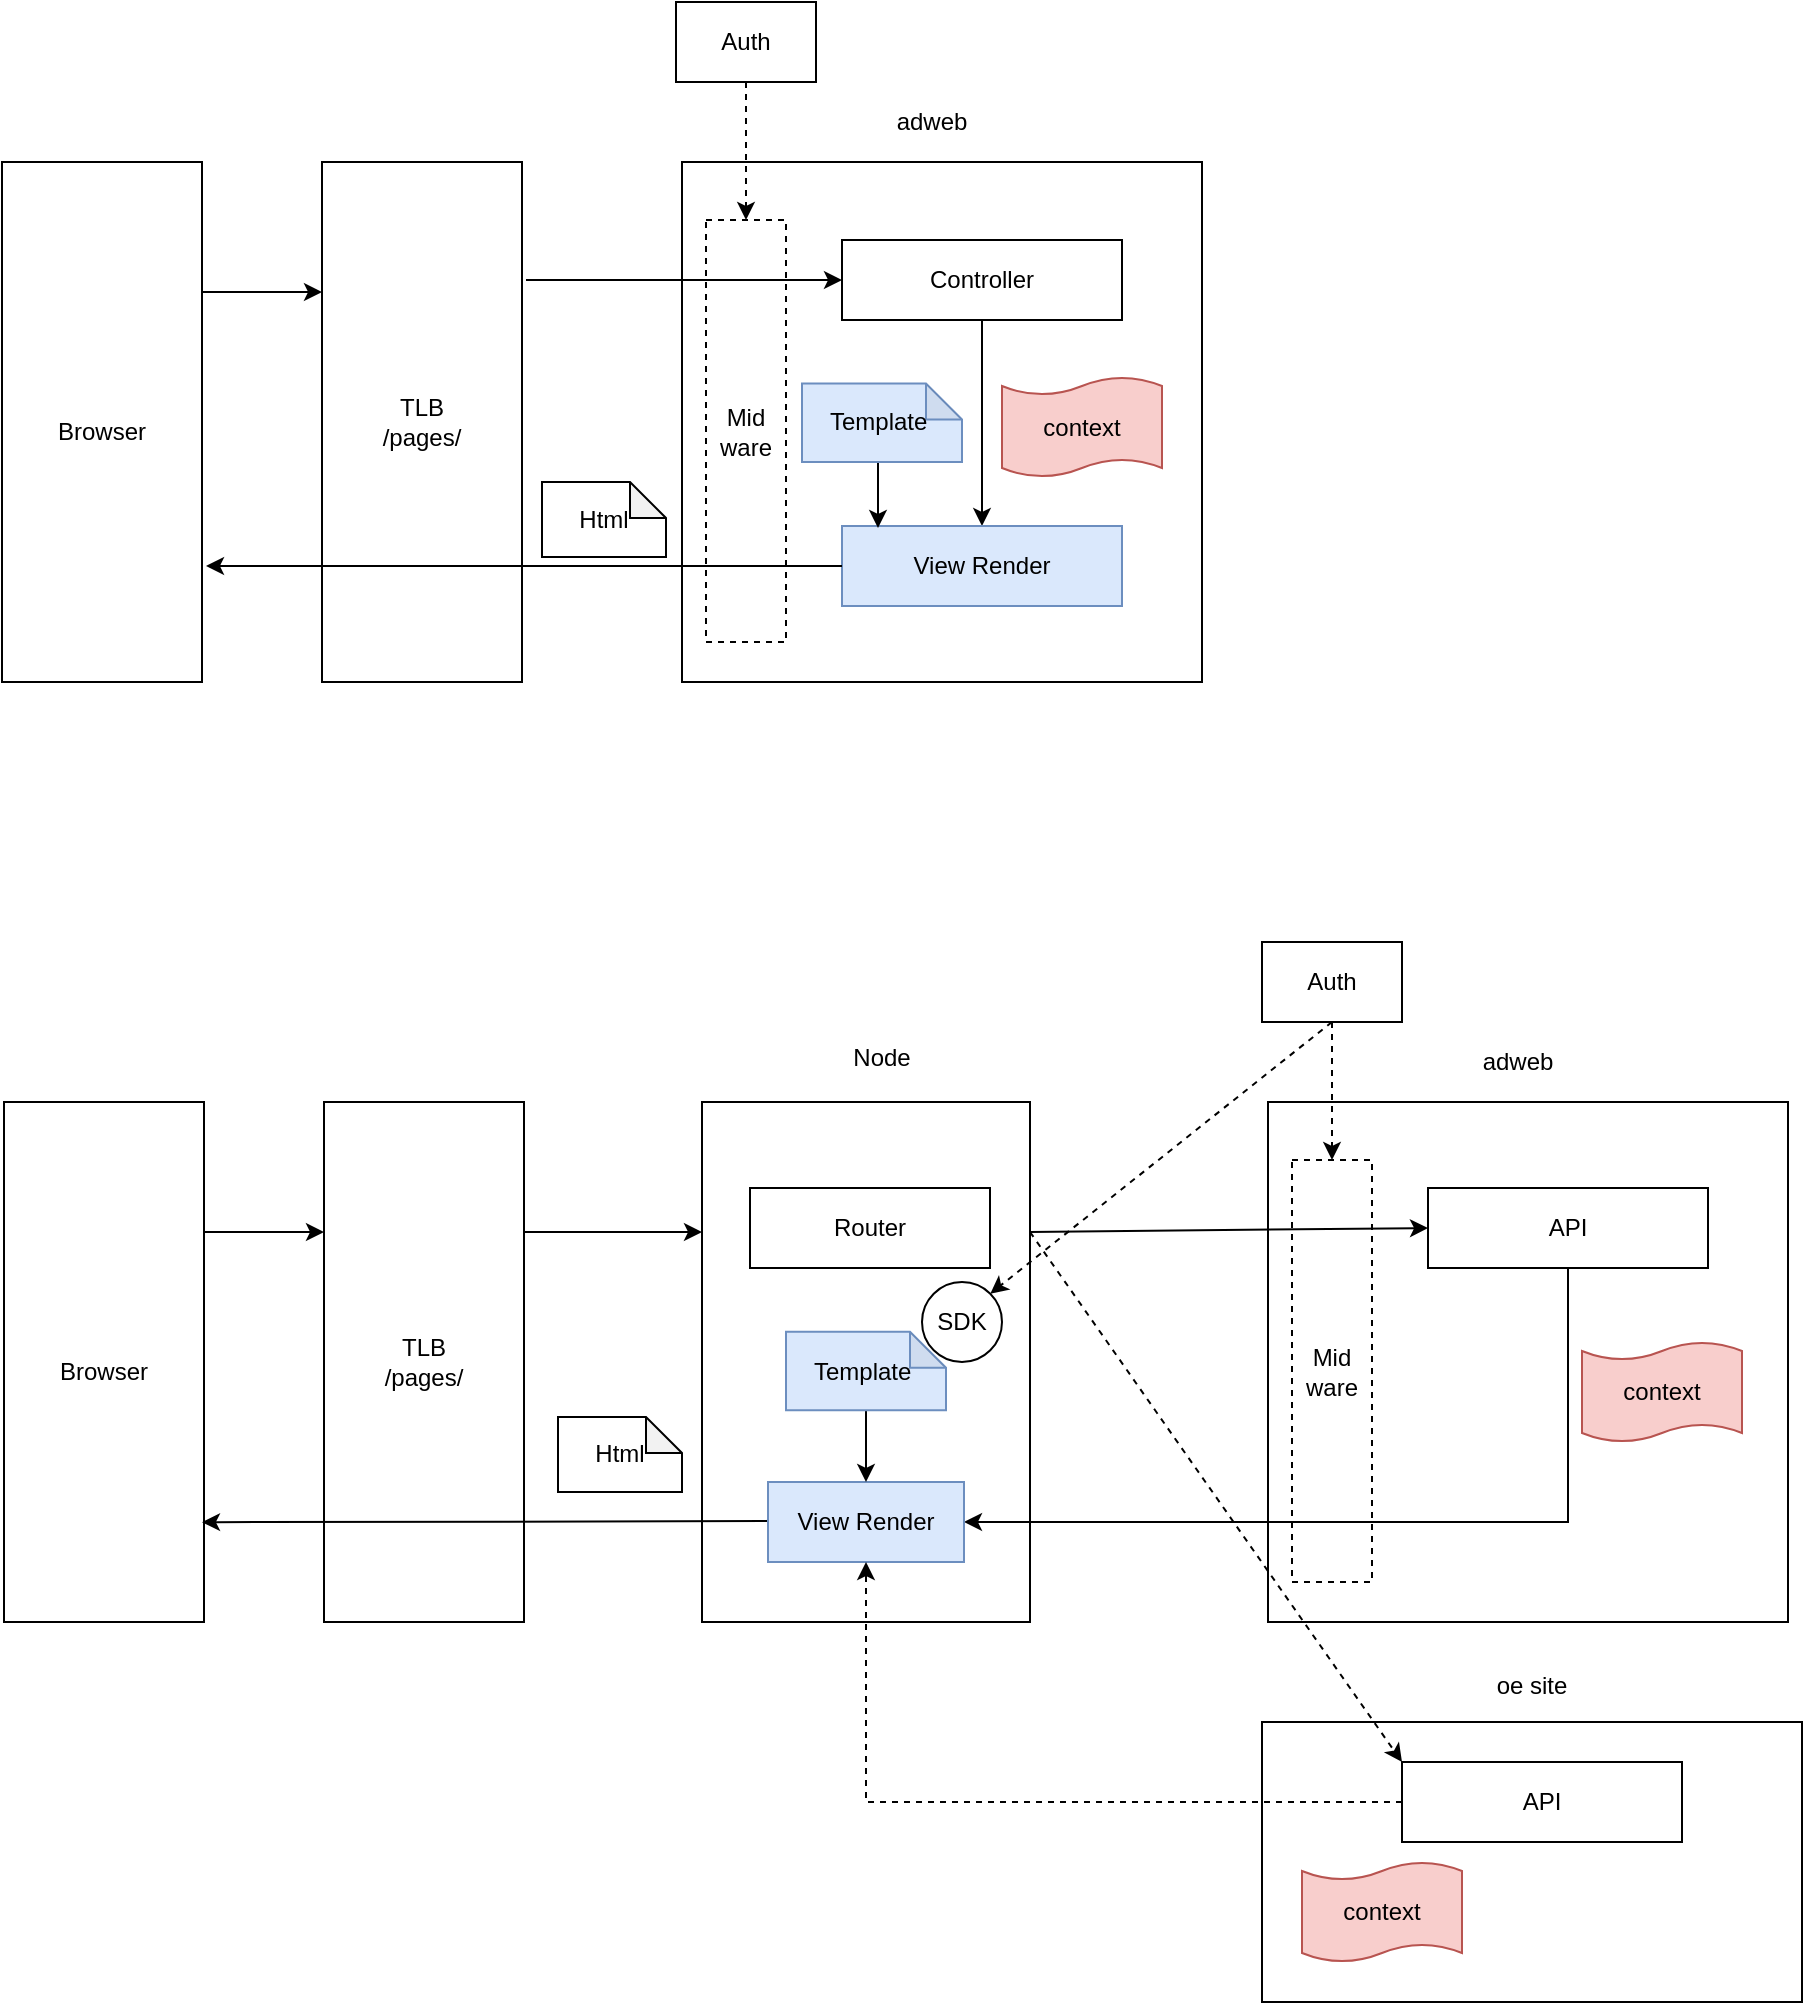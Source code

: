 <mxfile version="12.8.1" type="github"><diagram id="99Jsib-GlQydPkxzlcE-" name="Page-1"><mxGraphModel dx="1174" dy="741" grid="1" gridSize="10" guides="1" tooltips="1" connect="1" arrows="1" fold="1" page="1" pageScale="1" pageWidth="827" pageHeight="1169" math="0" shadow="0"><root><mxCell id="0"/><mxCell id="1" parent="0"/><mxCell id="yoTLzZ-twQO9q5vi9v_X-26" style="edgeStyle=orthogonalEdgeStyle;rounded=0;orthogonalLoop=1;jettySize=auto;html=1;exitX=1;exitY=0.25;exitDx=0;exitDy=0;entryX=0;entryY=0.25;entryDx=0;entryDy=0;" edge="1" parent="1" source="yoTLzZ-twQO9q5vi9v_X-2" target="yoTLzZ-twQO9q5vi9v_X-4"><mxGeometry relative="1" as="geometry"/></mxCell><mxCell id="yoTLzZ-twQO9q5vi9v_X-2" value="" style="rounded=0;whiteSpace=wrap;html=1;" vertex="1" parent="1"><mxGeometry x="40" y="120" width="100" height="260" as="geometry"/></mxCell><mxCell id="yoTLzZ-twQO9q5vi9v_X-3" value="Browser" style="text;html=1;strokeColor=none;fillColor=none;align=center;verticalAlign=middle;whiteSpace=wrap;rounded=0;" vertex="1" parent="1"><mxGeometry x="65" y="245" width="50" height="20" as="geometry"/></mxCell><mxCell id="yoTLzZ-twQO9q5vi9v_X-4" value="TLB&lt;br&gt;/pages/" style="rounded=0;whiteSpace=wrap;html=1;" vertex="1" parent="1"><mxGeometry x="200" y="120" width="100" height="260" as="geometry"/></mxCell><mxCell id="yoTLzZ-twQO9q5vi9v_X-5" value="" style="rounded=0;whiteSpace=wrap;html=1;" vertex="1" parent="1"><mxGeometry x="380" y="120" width="260" height="260" as="geometry"/></mxCell><mxCell id="yoTLzZ-twQO9q5vi9v_X-6" value="adweb" style="text;html=1;strokeColor=none;fillColor=none;align=center;verticalAlign=middle;whiteSpace=wrap;rounded=0;" vertex="1" parent="1"><mxGeometry x="460" y="90" width="90" height="20" as="geometry"/></mxCell><mxCell id="yoTLzZ-twQO9q5vi9v_X-14" style="edgeStyle=orthogonalEdgeStyle;rounded=0;orthogonalLoop=1;jettySize=auto;html=1;exitX=0.5;exitY=1;exitDx=0;exitDy=0;entryX=0.5;entryY=0;entryDx=0;entryDy=0;" edge="1" parent="1" source="yoTLzZ-twQO9q5vi9v_X-8" target="yoTLzZ-twQO9q5vi9v_X-13"><mxGeometry relative="1" as="geometry"/></mxCell><mxCell id="yoTLzZ-twQO9q5vi9v_X-8" value="Controller" style="rounded=0;whiteSpace=wrap;html=1;" vertex="1" parent="1"><mxGeometry x="460" y="159" width="140" height="40" as="geometry"/></mxCell><mxCell id="yoTLzZ-twQO9q5vi9v_X-12" value="context" style="shape=tape;whiteSpace=wrap;html=1;size=0.18;fillColor=#f8cecc;strokeColor=#b85450;" vertex="1" parent="1"><mxGeometry x="540" y="227.5" width="80" height="50" as="geometry"/></mxCell><mxCell id="yoTLzZ-twQO9q5vi9v_X-13" value="View Render" style="rounded=0;whiteSpace=wrap;html=1;fillColor=#dae8fc;strokeColor=#6c8ebf;" vertex="1" parent="1"><mxGeometry x="460" y="302" width="140" height="40" as="geometry"/></mxCell><mxCell id="yoTLzZ-twQO9q5vi9v_X-21" style="edgeStyle=orthogonalEdgeStyle;rounded=0;orthogonalLoop=1;jettySize=auto;html=1;exitX=0.5;exitY=1;exitDx=0;exitDy=0;exitPerimeter=0;" edge="1" parent="1" source="yoTLzZ-twQO9q5vi9v_X-16"><mxGeometry relative="1" as="geometry"><mxPoint x="478" y="303" as="targetPoint"/></mxGeometry></mxCell><mxCell id="yoTLzZ-twQO9q5vi9v_X-16" value="Template&amp;nbsp;" style="shape=note;whiteSpace=wrap;html=1;backgroundOutline=1;darkOpacity=0.05;size=18;fillColor=#dae8fc;strokeColor=#6c8ebf;" vertex="1" parent="1"><mxGeometry x="440" y="230.75" width="80" height="39.25" as="geometry"/></mxCell><mxCell id="yoTLzZ-twQO9q5vi9v_X-29" value="Mid&lt;br&gt;ware" style="rounded=0;whiteSpace=wrap;html=1;dashed=1;" vertex="1" parent="1"><mxGeometry x="392" y="149" width="40" height="211" as="geometry"/></mxCell><mxCell id="yoTLzZ-twQO9q5vi9v_X-20" style="edgeStyle=orthogonalEdgeStyle;rounded=0;orthogonalLoop=1;jettySize=auto;html=1;exitX=0;exitY=0.5;exitDx=0;exitDy=0;" edge="1" parent="1" source="yoTLzZ-twQO9q5vi9v_X-13"><mxGeometry relative="1" as="geometry"><mxPoint x="142" y="322" as="targetPoint"/></mxGeometry></mxCell><mxCell id="yoTLzZ-twQO9q5vi9v_X-18" style="edgeStyle=orthogonalEdgeStyle;rounded=0;orthogonalLoop=1;jettySize=auto;html=1;entryX=0;entryY=0.5;entryDx=0;entryDy=0;exitX=1.02;exitY=0.227;exitDx=0;exitDy=0;exitPerimeter=0;" edge="1" parent="1" source="yoTLzZ-twQO9q5vi9v_X-4" target="yoTLzZ-twQO9q5vi9v_X-8"><mxGeometry relative="1" as="geometry"><mxPoint x="341" y="180" as="sourcePoint"/></mxGeometry></mxCell><mxCell id="yoTLzZ-twQO9q5vi9v_X-30" value="Html" style="shape=note;whiteSpace=wrap;html=1;backgroundOutline=1;darkOpacity=0.05;size=18;" vertex="1" parent="1"><mxGeometry x="310" y="280" width="62" height="37.5" as="geometry"/></mxCell><mxCell id="yoTLzZ-twQO9q5vi9v_X-32" style="edgeStyle=orthogonalEdgeStyle;rounded=0;orthogonalLoop=1;jettySize=auto;html=1;exitX=0.5;exitY=1;exitDx=0;exitDy=0;entryX=0.5;entryY=0;entryDx=0;entryDy=0;dashed=1;" edge="1" parent="1" source="yoTLzZ-twQO9q5vi9v_X-31" target="yoTLzZ-twQO9q5vi9v_X-29"><mxGeometry relative="1" as="geometry"/></mxCell><mxCell id="yoTLzZ-twQO9q5vi9v_X-31" value="Auth" style="rounded=0;whiteSpace=wrap;html=1;" vertex="1" parent="1"><mxGeometry x="377" y="40" width="70" height="40" as="geometry"/></mxCell><mxCell id="yoTLzZ-twQO9q5vi9v_X-33" style="edgeStyle=orthogonalEdgeStyle;rounded=0;orthogonalLoop=1;jettySize=auto;html=1;exitX=1;exitY=0.25;exitDx=0;exitDy=0;entryX=0;entryY=0.25;entryDx=0;entryDy=0;" edge="1" parent="1" source="yoTLzZ-twQO9q5vi9v_X-34" target="yoTLzZ-twQO9q5vi9v_X-36"><mxGeometry relative="1" as="geometry"/></mxCell><mxCell id="yoTLzZ-twQO9q5vi9v_X-34" value="" style="rounded=0;whiteSpace=wrap;html=1;" vertex="1" parent="1"><mxGeometry x="41" y="590" width="100" height="260" as="geometry"/></mxCell><mxCell id="yoTLzZ-twQO9q5vi9v_X-35" value="Browser" style="text;html=1;strokeColor=none;fillColor=none;align=center;verticalAlign=middle;whiteSpace=wrap;rounded=0;" vertex="1" parent="1"><mxGeometry x="66" y="715" width="50" height="20" as="geometry"/></mxCell><mxCell id="yoTLzZ-twQO9q5vi9v_X-36" value="TLB&lt;br&gt;/pages/" style="rounded=0;whiteSpace=wrap;html=1;" vertex="1" parent="1"><mxGeometry x="201" y="590" width="100" height="260" as="geometry"/></mxCell><mxCell id="yoTLzZ-twQO9q5vi9v_X-37" value="" style="rounded=0;whiteSpace=wrap;html=1;" vertex="1" parent="1"><mxGeometry x="673" y="590" width="260" height="260" as="geometry"/></mxCell><mxCell id="yoTLzZ-twQO9q5vi9v_X-38" value="adweb" style="text;html=1;strokeColor=none;fillColor=none;align=center;verticalAlign=middle;whiteSpace=wrap;rounded=0;" vertex="1" parent="1"><mxGeometry x="753" y="560" width="90" height="20" as="geometry"/></mxCell><mxCell id="yoTLzZ-twQO9q5vi9v_X-40" value="API" style="rounded=0;whiteSpace=wrap;html=1;" vertex="1" parent="1"><mxGeometry x="753" y="633" width="140" height="40" as="geometry"/></mxCell><mxCell id="yoTLzZ-twQO9q5vi9v_X-41" value="context" style="shape=tape;whiteSpace=wrap;html=1;size=0.18;fillColor=#f8cecc;strokeColor=#b85450;" vertex="1" parent="1"><mxGeometry x="830" y="710" width="80" height="50" as="geometry"/></mxCell><mxCell id="yoTLzZ-twQO9q5vi9v_X-45" value="Mid&lt;br&gt;ware" style="rounded=0;whiteSpace=wrap;html=1;dashed=1;" vertex="1" parent="1"><mxGeometry x="685" y="619" width="40" height="211" as="geometry"/></mxCell><mxCell id="yoTLzZ-twQO9q5vi9v_X-49" style="edgeStyle=orthogonalEdgeStyle;rounded=0;orthogonalLoop=1;jettySize=auto;html=1;exitX=0.5;exitY=1;exitDx=0;exitDy=0;entryX=0.5;entryY=0;entryDx=0;entryDy=0;dashed=1;" edge="1" parent="1" source="yoTLzZ-twQO9q5vi9v_X-50" target="yoTLzZ-twQO9q5vi9v_X-45"><mxGeometry relative="1" as="geometry"/></mxCell><mxCell id="yoTLzZ-twQO9q5vi9v_X-50" value="Auth" style="rounded=0;whiteSpace=wrap;html=1;" vertex="1" parent="1"><mxGeometry x="670" y="510" width="70" height="40" as="geometry"/></mxCell><mxCell id="yoTLzZ-twQO9q5vi9v_X-51" value="" style="rounded=0;whiteSpace=wrap;html=1;" vertex="1" parent="1"><mxGeometry x="390" y="590" width="164" height="260" as="geometry"/></mxCell><mxCell id="yoTLzZ-twQO9q5vi9v_X-52" value="Node" style="text;html=1;strokeColor=none;fillColor=none;align=center;verticalAlign=middle;whiteSpace=wrap;rounded=0;" vertex="1" parent="1"><mxGeometry x="435" y="557.5" width="90" height="20" as="geometry"/></mxCell><mxCell id="yoTLzZ-twQO9q5vi9v_X-64" style="edgeStyle=orthogonalEdgeStyle;rounded=0;orthogonalLoop=1;jettySize=auto;html=1;exitX=0;exitY=0.5;exitDx=0;exitDy=0;entryX=0.99;entryY=0.808;entryDx=0;entryDy=0;entryPerimeter=0;exitPerimeter=0;" edge="1" parent="1" target="yoTLzZ-twQO9q5vi9v_X-34"><mxGeometry relative="1" as="geometry"><mxPoint x="440" y="799.375" as="sourcePoint"/></mxGeometry></mxCell><mxCell id="yoTLzZ-twQO9q5vi9v_X-57" value="Html" style="shape=note;whiteSpace=wrap;html=1;backgroundOutline=1;darkOpacity=0.05;size=18;" vertex="1" parent="1"><mxGeometry x="318" y="747.5" width="62" height="37.5" as="geometry"/></mxCell><mxCell id="yoTLzZ-twQO9q5vi9v_X-60" style="edgeStyle=orthogonalEdgeStyle;rounded=0;orthogonalLoop=1;jettySize=auto;html=1;exitX=0.5;exitY=1;exitDx=0;exitDy=0;entryX=1;entryY=0.5;entryDx=0;entryDy=0;" edge="1" parent="1" source="yoTLzZ-twQO9q5vi9v_X-40" target="yoTLzZ-twQO9q5vi9v_X-70"><mxGeometry relative="1" as="geometry"><mxPoint x="520" y="808.375" as="targetPoint"/></mxGeometry></mxCell><mxCell id="yoTLzZ-twQO9q5vi9v_X-67" style="edgeStyle=orthogonalEdgeStyle;rounded=0;orthogonalLoop=1;jettySize=auto;html=1;exitX=1;exitY=0.25;exitDx=0;exitDy=0;" edge="1" parent="1" source="yoTLzZ-twQO9q5vi9v_X-36"><mxGeometry relative="1" as="geometry"><mxPoint x="390" y="655" as="targetPoint"/></mxGeometry></mxCell><mxCell id="yoTLzZ-twQO9q5vi9v_X-77" style="edgeStyle=none;rounded=0;orthogonalLoop=1;jettySize=auto;html=1;exitX=1;exitY=0.25;exitDx=0;exitDy=0;entryX=0;entryY=0.5;entryDx=0;entryDy=0;" edge="1" parent="1" source="yoTLzZ-twQO9q5vi9v_X-51" target="yoTLzZ-twQO9q5vi9v_X-40"><mxGeometry relative="1" as="geometry"/></mxCell><mxCell id="yoTLzZ-twQO9q5vi9v_X-70" value="View Render" style="rounded=0;whiteSpace=wrap;html=1;fillColor=#dae8fc;strokeColor=#6c8ebf;" vertex="1" parent="1"><mxGeometry x="423" y="780" width="98" height="40" as="geometry"/></mxCell><mxCell id="yoTLzZ-twQO9q5vi9v_X-76" style="edgeStyle=none;rounded=0;orthogonalLoop=1;jettySize=auto;html=1;exitX=0.5;exitY=1;exitDx=0;exitDy=0;exitPerimeter=0;entryX=0.5;entryY=0;entryDx=0;entryDy=0;" edge="1" parent="1" source="yoTLzZ-twQO9q5vi9v_X-71" target="yoTLzZ-twQO9q5vi9v_X-70"><mxGeometry relative="1" as="geometry"/></mxCell><mxCell id="yoTLzZ-twQO9q5vi9v_X-71" value="Template&amp;nbsp;" style="shape=note;whiteSpace=wrap;html=1;backgroundOutline=1;darkOpacity=0.05;size=18;fillColor=#dae8fc;strokeColor=#6c8ebf;" vertex="1" parent="1"><mxGeometry x="432" y="704.88" width="80" height="39.25" as="geometry"/></mxCell><mxCell id="yoTLzZ-twQO9q5vi9v_X-75" style="edgeStyle=none;rounded=0;orthogonalLoop=1;jettySize=auto;html=1;exitX=0;exitY=0.5;exitDx=0;exitDy=0;" edge="1" parent="1" source="yoTLzZ-twQO9q5vi9v_X-70" target="yoTLzZ-twQO9q5vi9v_X-70"><mxGeometry relative="1" as="geometry"/></mxCell><mxCell id="yoTLzZ-twQO9q5vi9v_X-78" value="" style="rounded=0;whiteSpace=wrap;html=1;" vertex="1" parent="1"><mxGeometry x="670" y="900" width="270" height="140" as="geometry"/></mxCell><mxCell id="yoTLzZ-twQO9q5vi9v_X-79" value="oe site" style="text;html=1;strokeColor=none;fillColor=none;align=center;verticalAlign=middle;whiteSpace=wrap;rounded=0;" vertex="1" parent="1"><mxGeometry x="760" y="872" width="90" height="20" as="geometry"/></mxCell><mxCell id="yoTLzZ-twQO9q5vi9v_X-85" style="edgeStyle=orthogonalEdgeStyle;rounded=0;orthogonalLoop=1;jettySize=auto;html=1;exitX=0;exitY=0.5;exitDx=0;exitDy=0;entryX=0.5;entryY=1;entryDx=0;entryDy=0;dashed=1;strokeWidth=1;" edge="1" parent="1" source="yoTLzZ-twQO9q5vi9v_X-80" target="yoTLzZ-twQO9q5vi9v_X-70"><mxGeometry relative="1" as="geometry"/></mxCell><mxCell id="yoTLzZ-twQO9q5vi9v_X-80" value="API" style="rounded=0;whiteSpace=wrap;html=1;" vertex="1" parent="1"><mxGeometry x="740" y="920" width="140" height="40" as="geometry"/></mxCell><mxCell id="yoTLzZ-twQO9q5vi9v_X-81" value="context" style="shape=tape;whiteSpace=wrap;html=1;size=0.18;fillColor=#f8cecc;strokeColor=#b85450;" vertex="1" parent="1"><mxGeometry x="690" y="970" width="80" height="50" as="geometry"/></mxCell><mxCell id="yoTLzZ-twQO9q5vi9v_X-84" style="edgeStyle=none;rounded=0;orthogonalLoop=1;jettySize=auto;html=1;exitX=1;exitY=0.25;exitDx=0;exitDy=0;entryX=0;entryY=0;entryDx=0;entryDy=0;dashed=1;strokeWidth=1;" edge="1" parent="1" source="yoTLzZ-twQO9q5vi9v_X-51" target="yoTLzZ-twQO9q5vi9v_X-80"><mxGeometry relative="1" as="geometry"/></mxCell><mxCell id="yoTLzZ-twQO9q5vi9v_X-87" value="Router" style="rounded=0;whiteSpace=wrap;html=1;" vertex="1" parent="1"><mxGeometry x="414" y="633" width="120" height="40" as="geometry"/></mxCell><mxCell id="yoTLzZ-twQO9q5vi9v_X-88" value="SDK" style="ellipse;whiteSpace=wrap;html=1;aspect=fixed;" vertex="1" parent="1"><mxGeometry x="500" y="680" width="40" height="40" as="geometry"/></mxCell><mxCell id="yoTLzZ-twQO9q5vi9v_X-89" style="rounded=0;orthogonalLoop=1;jettySize=auto;html=1;exitX=0.5;exitY=1;exitDx=0;exitDy=0;entryX=1;entryY=0;entryDx=0;entryDy=0;dashed=1;" edge="1" parent="1" source="yoTLzZ-twQO9q5vi9v_X-50" target="yoTLzZ-twQO9q5vi9v_X-88"><mxGeometry relative="1" as="geometry"><mxPoint x="715" y="560" as="sourcePoint"/><mxPoint x="715" y="629" as="targetPoint"/></mxGeometry></mxCell></root></mxGraphModel></diagram></mxfile>